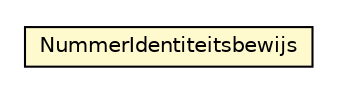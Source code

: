 #!/usr/local/bin/dot
#
# Class diagram 
# Generated by UMLGraph version R5_6-24-gf6e263 (http://www.umlgraph.org/)
#

digraph G {
	edge [fontname="Helvetica",fontsize=10,labelfontname="Helvetica",labelfontsize=10];
	node [fontname="Helvetica",fontsize=10,shape=plaintext];
	nodesep=0.25;
	ranksep=0.5;
	// nl.egem.stuf.sector.bg._0204.PRSIDBRel.NummerIdentiteitsbewijs
	c160422 [label=<<table title="nl.egem.stuf.sector.bg._0204.PRSIDBRel.NummerIdentiteitsbewijs" border="0" cellborder="1" cellspacing="0" cellpadding="2" port="p" bgcolor="lemonChiffon" href="./PRSIDBRel.NummerIdentiteitsbewijs.html">
		<tr><td><table border="0" cellspacing="0" cellpadding="1">
<tr><td align="center" balign="center"> NummerIdentiteitsbewijs </td></tr>
		</table></td></tr>
		</table>>, URL="./PRSIDBRel.NummerIdentiteitsbewijs.html", fontname="Helvetica", fontcolor="black", fontsize=10.0];
}

